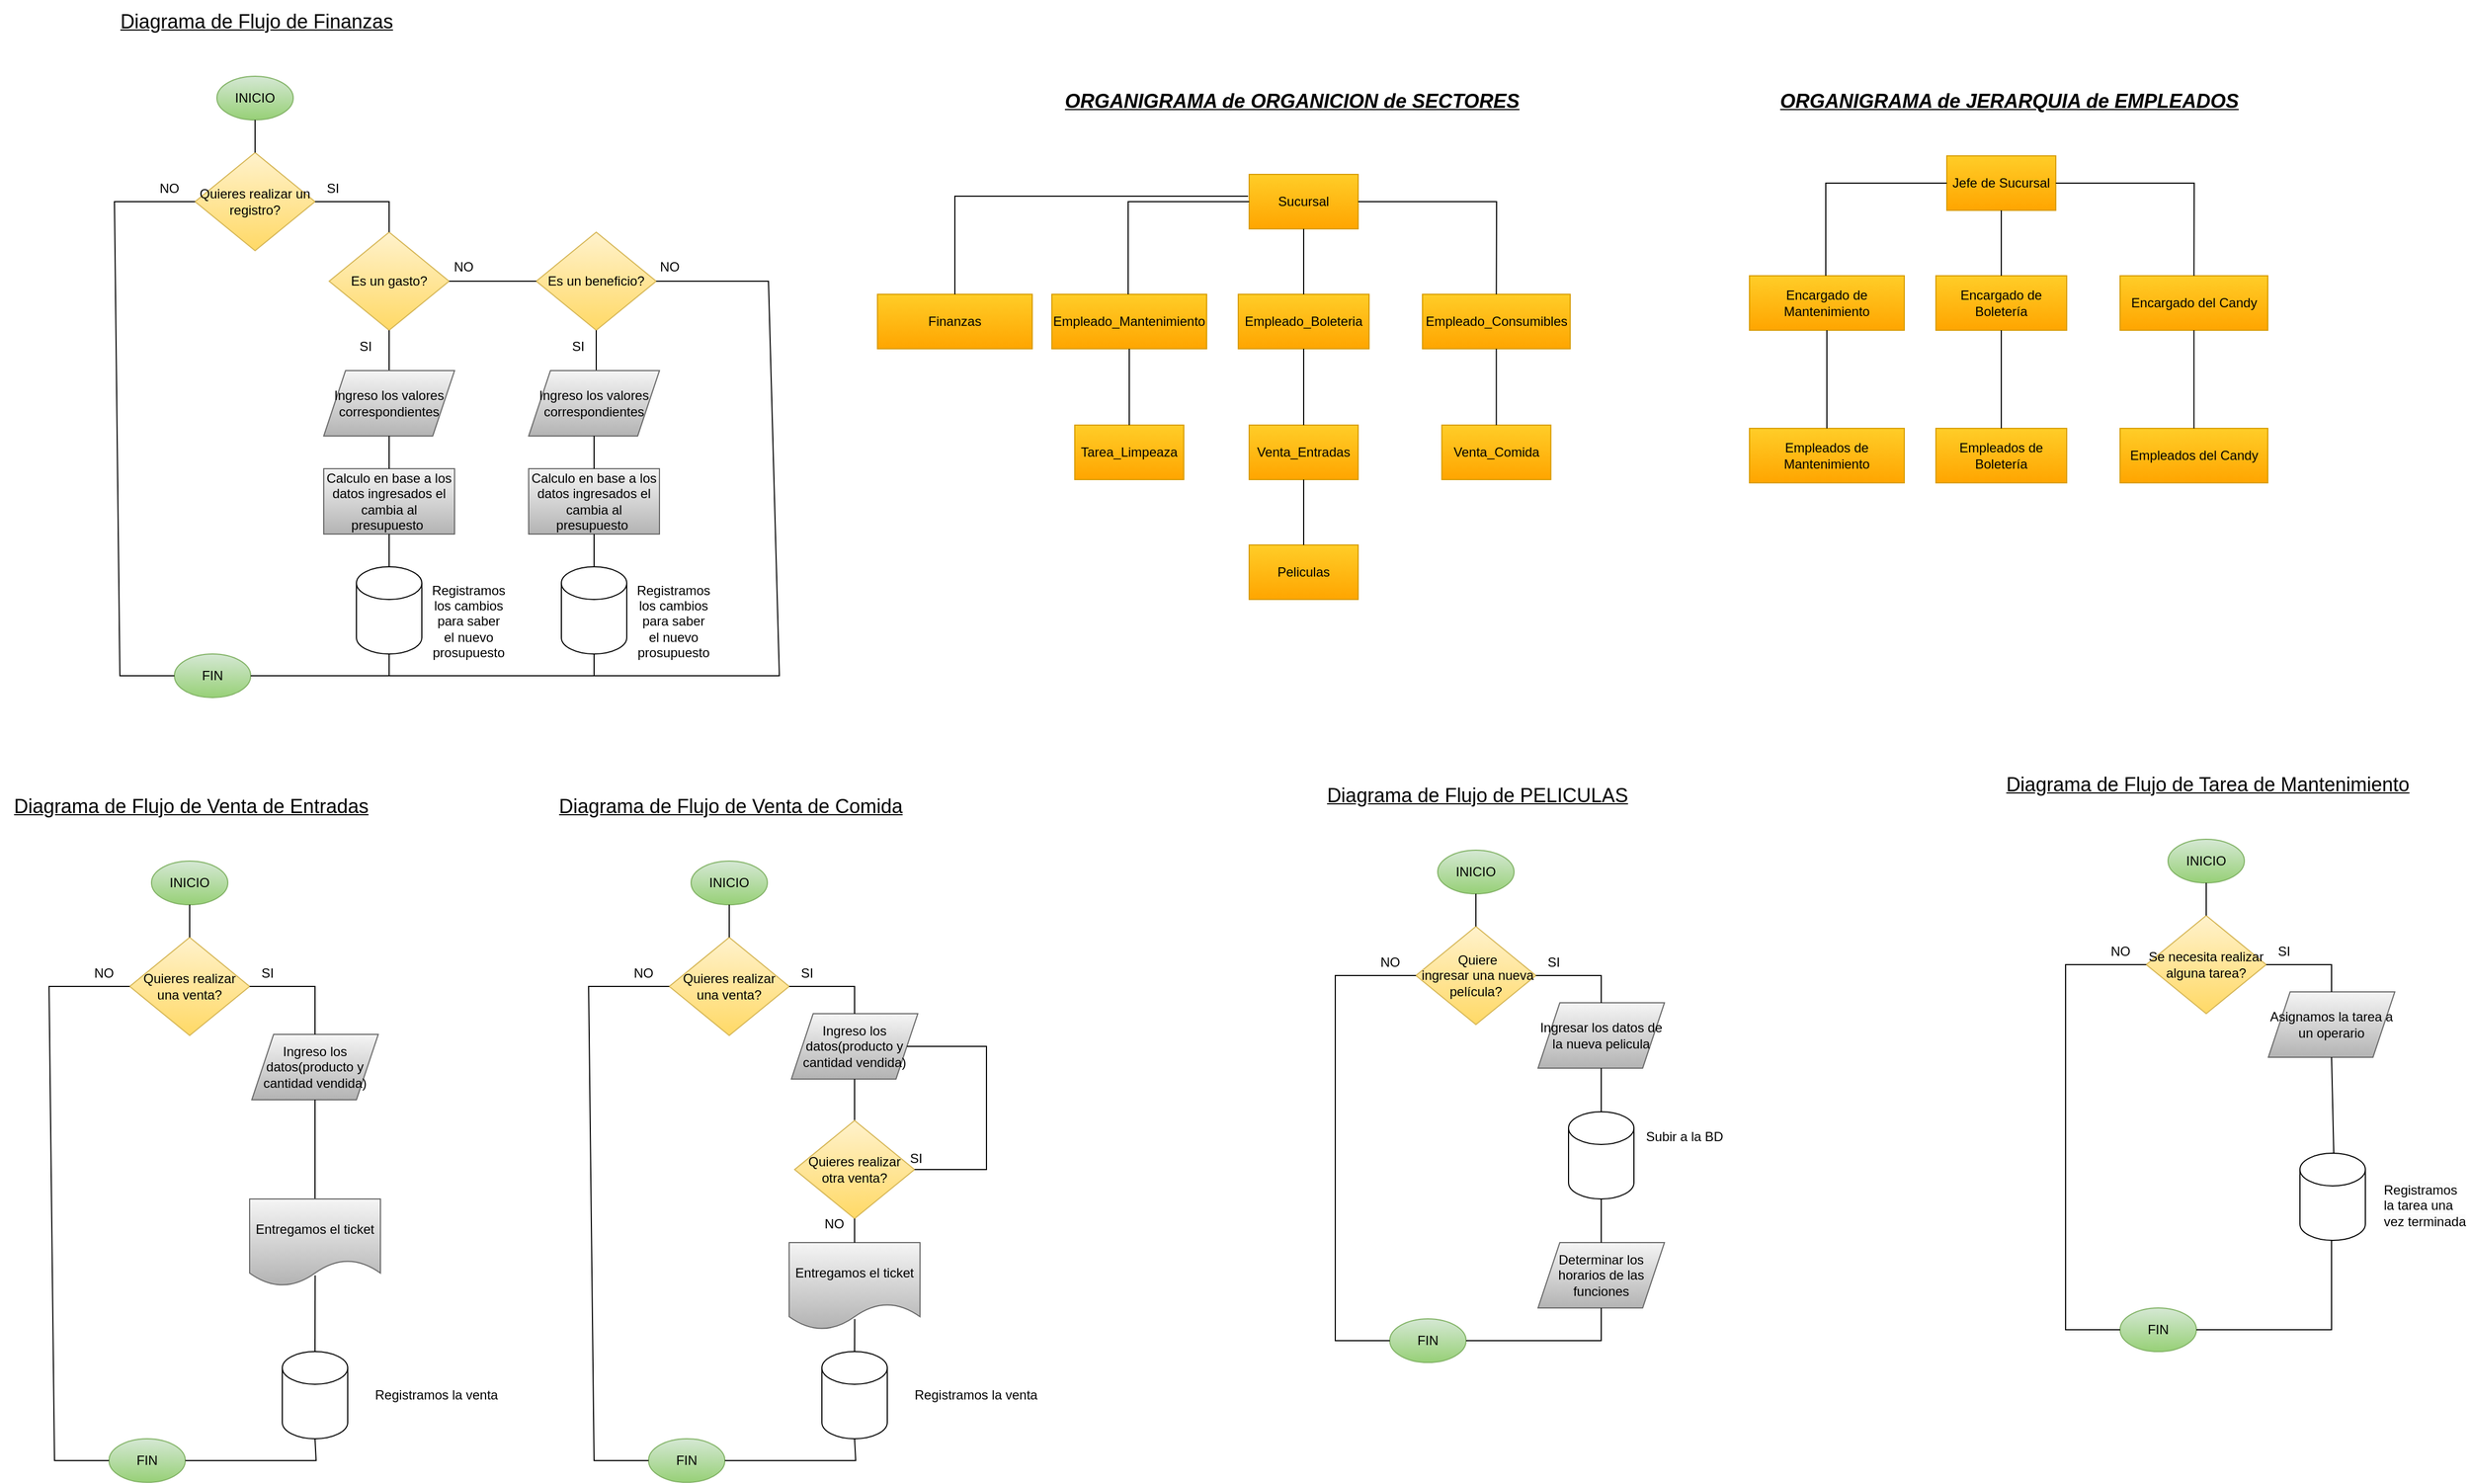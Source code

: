 <mxfile version="24.8.4">
  <diagram name="Página-1" id="1JRPIV7WGd91sIn-pRir">
    <mxGraphModel dx="2689" dy="551" grid="1" gridSize="10" guides="1" tooltips="1" connect="1" arrows="1" fold="1" page="1" pageScale="1" pageWidth="827" pageHeight="1169" math="0" shadow="0">
      <root>
        <mxCell id="0" />
        <mxCell id="1" parent="0" />
        <mxCell id="mKxBOqEnbxrsm3muFIDF-4" value="Empleado_Boleteria" style="rounded=0;whiteSpace=wrap;html=1;fillColor=#ffcd28;gradientColor=#ffa500;strokeColor=#d79b00;" parent="1" vertex="1">
          <mxGeometry x="231" y="430" width="120" height="50" as="geometry" />
        </mxCell>
        <mxCell id="mKxBOqEnbxrsm3muFIDF-5" value="Sucursal" style="rounded=0;whiteSpace=wrap;html=1;fillColor=#ffcd28;gradientColor=#ffa500;strokeColor=#d79b00;" parent="1" vertex="1">
          <mxGeometry x="241" y="320" width="100" height="50" as="geometry" />
        </mxCell>
        <mxCell id="mKxBOqEnbxrsm3muFIDF-6" value="Empleado_Consumibles" style="rounded=0;whiteSpace=wrap;html=1;fillColor=#ffcd28;gradientColor=#ffa500;strokeColor=#d79b00;" parent="1" vertex="1">
          <mxGeometry x="400" y="430" width="135.5" height="50" as="geometry" />
        </mxCell>
        <mxCell id="mKxBOqEnbxrsm3muFIDF-7" value="Empleado_Mantenimiento" style="rounded=0;whiteSpace=wrap;html=1;fillColor=#ffcd28;gradientColor=#ffa500;strokeColor=#d79b00;" parent="1" vertex="1">
          <mxGeometry x="60" y="430" width="142" height="50" as="geometry" />
        </mxCell>
        <mxCell id="mKxBOqEnbxrsm3muFIDF-9" value="Venta_Comida" style="rounded=0;whiteSpace=wrap;html=1;fillColor=#ffcd28;gradientColor=#ffa500;strokeColor=#d79b00;" parent="1" vertex="1">
          <mxGeometry x="417.75" y="550" width="100" height="50" as="geometry" />
        </mxCell>
        <mxCell id="mKxBOqEnbxrsm3muFIDF-10" value="Venta_Entradas" style="rounded=0;whiteSpace=wrap;html=1;fillColor=#ffcd28;gradientColor=#ffa500;strokeColor=#d79b00;" parent="1" vertex="1">
          <mxGeometry x="241" y="550" width="100" height="50" as="geometry" />
        </mxCell>
        <mxCell id="mKxBOqEnbxrsm3muFIDF-11" value="Tarea_Limpeaza" style="rounded=0;whiteSpace=wrap;html=1;fillColor=#ffcd28;gradientColor=#ffa500;strokeColor=#d79b00;" parent="1" vertex="1">
          <mxGeometry x="81" y="550" width="100" height="50" as="geometry" />
        </mxCell>
        <mxCell id="mKxBOqEnbxrsm3muFIDF-12" value="Peliculas" style="rounded=0;whiteSpace=wrap;html=1;fillColor=#ffcd28;gradientColor=#ffa500;strokeColor=#d79b00;" parent="1" vertex="1">
          <mxGeometry x="241" y="660" width="100" height="50" as="geometry" />
        </mxCell>
        <mxCell id="mKxBOqEnbxrsm3muFIDF-18" value="" style="endArrow=none;html=1;rounded=0;entryX=0;entryY=0.5;entryDx=0;entryDy=0;" parent="1" target="mKxBOqEnbxrsm3muFIDF-5" edge="1">
          <mxGeometry width="50" height="50" relative="1" as="geometry">
            <mxPoint x="130" y="430" as="sourcePoint" />
            <mxPoint x="170" y="320" as="targetPoint" />
            <Array as="points">
              <mxPoint x="130" y="345" />
            </Array>
          </mxGeometry>
        </mxCell>
        <mxCell id="mKxBOqEnbxrsm3muFIDF-19" value="" style="endArrow=none;html=1;rounded=0;entryX=1;entryY=0.5;entryDx=0;entryDy=0;exitX=0.5;exitY=0;exitDx=0;exitDy=0;" parent="1" source="mKxBOqEnbxrsm3muFIDF-6" target="mKxBOqEnbxrsm3muFIDF-5" edge="1">
          <mxGeometry width="50" height="50" relative="1" as="geometry">
            <mxPoint x="460" y="400" as="sourcePoint" />
            <mxPoint x="510" y="350" as="targetPoint" />
            <Array as="points">
              <mxPoint x="468" y="345" />
            </Array>
          </mxGeometry>
        </mxCell>
        <mxCell id="mKxBOqEnbxrsm3muFIDF-20" value="" style="endArrow=none;html=1;rounded=0;entryX=0.5;entryY=1;entryDx=0;entryDy=0;exitX=0.5;exitY=0;exitDx=0;exitDy=0;" parent="1" source="mKxBOqEnbxrsm3muFIDF-4" target="mKxBOqEnbxrsm3muFIDF-5" edge="1">
          <mxGeometry width="50" height="50" relative="1" as="geometry">
            <mxPoint x="180" y="580" as="sourcePoint" />
            <mxPoint x="230" y="530" as="targetPoint" />
          </mxGeometry>
        </mxCell>
        <mxCell id="mKxBOqEnbxrsm3muFIDF-21" value="" style="endArrow=none;html=1;rounded=0;entryX=0.5;entryY=1;entryDx=0;entryDy=0;exitX=0.5;exitY=0;exitDx=0;exitDy=0;" parent="1" source="mKxBOqEnbxrsm3muFIDF-11" target="mKxBOqEnbxrsm3muFIDF-7" edge="1">
          <mxGeometry width="50" height="50" relative="1" as="geometry">
            <mxPoint x="40" y="570" as="sourcePoint" />
            <mxPoint x="90" y="520" as="targetPoint" />
          </mxGeometry>
        </mxCell>
        <mxCell id="mKxBOqEnbxrsm3muFIDF-22" value="" style="endArrow=none;html=1;rounded=0;entryX=0.5;entryY=1;entryDx=0;entryDy=0;exitX=0.5;exitY=0;exitDx=0;exitDy=0;" parent="1" source="mKxBOqEnbxrsm3muFIDF-10" target="mKxBOqEnbxrsm3muFIDF-4" edge="1">
          <mxGeometry width="50" height="50" relative="1" as="geometry">
            <mxPoint x="160" y="700" as="sourcePoint" />
            <mxPoint x="210" y="650" as="targetPoint" />
          </mxGeometry>
        </mxCell>
        <mxCell id="mKxBOqEnbxrsm3muFIDF-23" value="" style="endArrow=none;html=1;rounded=0;entryX=0.5;entryY=1;entryDx=0;entryDy=0;exitX=0.5;exitY=0;exitDx=0;exitDy=0;" parent="1" source="mKxBOqEnbxrsm3muFIDF-9" target="mKxBOqEnbxrsm3muFIDF-6" edge="1">
          <mxGeometry width="50" height="50" relative="1" as="geometry">
            <mxPoint x="380" y="570" as="sourcePoint" />
            <mxPoint x="430" y="520" as="targetPoint" />
          </mxGeometry>
        </mxCell>
        <mxCell id="mKxBOqEnbxrsm3muFIDF-24" value="" style="endArrow=none;html=1;rounded=0;entryX=0.5;entryY=1;entryDx=0;entryDy=0;exitX=0.5;exitY=0;exitDx=0;exitDy=0;" parent="1" source="mKxBOqEnbxrsm3muFIDF-12" target="mKxBOqEnbxrsm3muFIDF-10" edge="1">
          <mxGeometry width="50" height="50" relative="1" as="geometry">
            <mxPoint x="90" y="710" as="sourcePoint" />
            <mxPoint x="140" y="660" as="targetPoint" />
          </mxGeometry>
        </mxCell>
        <mxCell id="mKxBOqEnbxrsm3muFIDF-25" value="Encargado de Boletería" style="rounded=0;whiteSpace=wrap;html=1;fillColor=#ffcd28;gradientColor=#ffa500;strokeColor=#d79b00;" parent="1" vertex="1">
          <mxGeometry x="871" y="413" width="120" height="50" as="geometry" />
        </mxCell>
        <mxCell id="mKxBOqEnbxrsm3muFIDF-26" value="Jefe de Sucursal" style="rounded=0;whiteSpace=wrap;html=1;fillColor=#ffcd28;gradientColor=#ffa500;strokeColor=#d79b00;" parent="1" vertex="1">
          <mxGeometry x="881" y="303" width="100" height="50" as="geometry" />
        </mxCell>
        <mxCell id="mKxBOqEnbxrsm3muFIDF-27" value="Encargado del Candy" style="rounded=0;whiteSpace=wrap;html=1;fillColor=#ffcd28;gradientColor=#ffa500;strokeColor=#d79b00;" parent="1" vertex="1">
          <mxGeometry x="1040" y="413" width="135.5" height="50" as="geometry" />
        </mxCell>
        <mxCell id="mKxBOqEnbxrsm3muFIDF-28" value="Encargado de Mantenimiento" style="rounded=0;whiteSpace=wrap;html=1;fillColor=#ffcd28;gradientColor=#ffa500;strokeColor=#d79b00;" parent="1" vertex="1">
          <mxGeometry x="700" y="413" width="142" height="50" as="geometry" />
        </mxCell>
        <mxCell id="mKxBOqEnbxrsm3muFIDF-29" value="" style="endArrow=none;html=1;rounded=0;entryX=0;entryY=0.5;entryDx=0;entryDy=0;" parent="1" target="mKxBOqEnbxrsm3muFIDF-26" edge="1">
          <mxGeometry width="50" height="50" relative="1" as="geometry">
            <mxPoint x="770" y="413" as="sourcePoint" />
            <mxPoint x="810" y="303" as="targetPoint" />
            <Array as="points">
              <mxPoint x="770" y="328" />
            </Array>
          </mxGeometry>
        </mxCell>
        <mxCell id="mKxBOqEnbxrsm3muFIDF-30" value="" style="endArrow=none;html=1;rounded=0;entryX=1;entryY=0.5;entryDx=0;entryDy=0;exitX=0.5;exitY=0;exitDx=0;exitDy=0;" parent="1" source="mKxBOqEnbxrsm3muFIDF-27" target="mKxBOqEnbxrsm3muFIDF-26" edge="1">
          <mxGeometry width="50" height="50" relative="1" as="geometry">
            <mxPoint x="1100" y="383" as="sourcePoint" />
            <mxPoint x="1150" y="333" as="targetPoint" />
            <Array as="points">
              <mxPoint x="1108" y="328" />
            </Array>
          </mxGeometry>
        </mxCell>
        <mxCell id="mKxBOqEnbxrsm3muFIDF-31" value="" style="endArrow=none;html=1;rounded=0;entryX=0.5;entryY=1;entryDx=0;entryDy=0;exitX=0.5;exitY=0;exitDx=0;exitDy=0;" parent="1" source="mKxBOqEnbxrsm3muFIDF-25" target="mKxBOqEnbxrsm3muFIDF-26" edge="1">
          <mxGeometry width="50" height="50" relative="1" as="geometry">
            <mxPoint x="820" y="563" as="sourcePoint" />
            <mxPoint x="870" y="513" as="targetPoint" />
          </mxGeometry>
        </mxCell>
        <mxCell id="mKxBOqEnbxrsm3muFIDF-32" value="&lt;font style=&quot;font-size: 18px;&quot;&gt;&lt;b&gt;&lt;i&gt;&lt;u&gt;ORGANIGRAMA de ORGANICION de SECTORES&lt;/u&gt;&lt;/i&gt;&lt;/b&gt;&lt;/font&gt;" style="text;html=1;align=center;verticalAlign=middle;resizable=0;points=[];autosize=1;strokeColor=none;fillColor=none;" parent="1" vertex="1">
          <mxGeometry x="60" y="233" width="440" height="40" as="geometry" />
        </mxCell>
        <mxCell id="mKxBOqEnbxrsm3muFIDF-33" value="&lt;font style=&quot;font-size: 18px;&quot;&gt;&lt;b&gt;&lt;i&gt;&lt;u&gt;ORGANIGRAMA de JERARQUIA de EMPLEADOS&lt;/u&gt;&lt;/i&gt;&lt;/b&gt;&lt;/font&gt;" style="text;html=1;align=center;verticalAlign=middle;resizable=0;points=[];autosize=1;strokeColor=none;fillColor=none;" parent="1" vertex="1">
          <mxGeometry x="717.75" y="233" width="440" height="40" as="geometry" />
        </mxCell>
        <mxCell id="mKxBOqEnbxrsm3muFIDF-34" value="Empleados de Boletería" style="rounded=0;whiteSpace=wrap;html=1;fillColor=#ffcd28;gradientColor=#ffa500;strokeColor=#d79b00;" parent="1" vertex="1">
          <mxGeometry x="871" y="553" width="120" height="50" as="geometry" />
        </mxCell>
        <mxCell id="mKxBOqEnbxrsm3muFIDF-35" value="Empleados del Candy" style="rounded=0;whiteSpace=wrap;html=1;fillColor=#ffcd28;gradientColor=#ffa500;strokeColor=#d79b00;" parent="1" vertex="1">
          <mxGeometry x="1040" y="553" width="135.5" height="50" as="geometry" />
        </mxCell>
        <mxCell id="mKxBOqEnbxrsm3muFIDF-36" value="Empleados de Mantenimiento" style="rounded=0;whiteSpace=wrap;html=1;fillColor=#ffcd28;gradientColor=#ffa500;strokeColor=#d79b00;" parent="1" vertex="1">
          <mxGeometry x="700" y="553" width="142" height="50" as="geometry" />
        </mxCell>
        <mxCell id="mKxBOqEnbxrsm3muFIDF-37" value="" style="endArrow=none;html=1;rounded=0;entryX=0.5;entryY=1;entryDx=0;entryDy=0;exitX=0.5;exitY=0;exitDx=0;exitDy=0;" parent="1" source="mKxBOqEnbxrsm3muFIDF-36" target="mKxBOqEnbxrsm3muFIDF-28" edge="1">
          <mxGeometry width="50" height="50" relative="1" as="geometry">
            <mxPoint x="760" y="713" as="sourcePoint" />
            <mxPoint x="810" y="663" as="targetPoint" />
          </mxGeometry>
        </mxCell>
        <mxCell id="mKxBOqEnbxrsm3muFIDF-38" value="" style="endArrow=none;html=1;rounded=0;entryX=0.5;entryY=1;entryDx=0;entryDy=0;exitX=0.5;exitY=0;exitDx=0;exitDy=0;" parent="1" source="mKxBOqEnbxrsm3muFIDF-34" target="mKxBOqEnbxrsm3muFIDF-25" edge="1">
          <mxGeometry width="50" height="50" relative="1" as="geometry">
            <mxPoint x="850" y="703" as="sourcePoint" />
            <mxPoint x="900" y="653" as="targetPoint" />
          </mxGeometry>
        </mxCell>
        <mxCell id="mKxBOqEnbxrsm3muFIDF-39" value="" style="endArrow=none;html=1;rounded=0;entryX=0.5;entryY=1;entryDx=0;entryDy=0;exitX=0.5;exitY=0;exitDx=0;exitDy=0;" parent="1" source="mKxBOqEnbxrsm3muFIDF-35" target="mKxBOqEnbxrsm3muFIDF-27" edge="1">
          <mxGeometry width="50" height="50" relative="1" as="geometry">
            <mxPoint x="890" y="683" as="sourcePoint" />
            <mxPoint x="940" y="633" as="targetPoint" />
          </mxGeometry>
        </mxCell>
        <mxCell id="mKxBOqEnbxrsm3muFIDF-44" value="&lt;font style=&quot;font-size: 18px;&quot;&gt;&lt;u&gt;Diagrama de Flujo de PELICULAS&lt;/u&gt;&lt;/font&gt;" style="text;html=1;align=center;verticalAlign=middle;resizable=0;points=[];autosize=1;strokeColor=none;fillColor=none;" parent="1" vertex="1">
          <mxGeometry x="300" y="870" width="300" height="40" as="geometry" />
        </mxCell>
        <mxCell id="mKxBOqEnbxrsm3muFIDF-46" value="INICIO" style="ellipse;whiteSpace=wrap;html=1;fillColor=#d5e8d4;gradientColor=#97d077;strokeColor=#82b366;" parent="1" vertex="1">
          <mxGeometry x="414" y="940" width="70" height="40" as="geometry" />
        </mxCell>
        <mxCell id="mKxBOqEnbxrsm3muFIDF-48" value="&amp;nbsp;Quiere&lt;div&gt;&amp;nbsp;ingresar una nueva película?&lt;/div&gt;" style="rhombus;whiteSpace=wrap;html=1;fillColor=#fff2cc;gradientColor=#ffd966;strokeColor=#d6b656;" parent="1" vertex="1">
          <mxGeometry x="394" y="1010" width="110" height="90" as="geometry" />
        </mxCell>
        <mxCell id="mKxBOqEnbxrsm3muFIDF-49" value="" style="endArrow=none;html=1;rounded=0;entryX=0.5;entryY=1;entryDx=0;entryDy=0;exitX=0.5;exitY=0;exitDx=0;exitDy=0;" parent="1" source="mKxBOqEnbxrsm3muFIDF-48" target="mKxBOqEnbxrsm3muFIDF-46" edge="1">
          <mxGeometry width="50" height="50" relative="1" as="geometry">
            <mxPoint x="300" y="1050" as="sourcePoint" />
            <mxPoint x="350" y="1000" as="targetPoint" />
          </mxGeometry>
        </mxCell>
        <mxCell id="mKxBOqEnbxrsm3muFIDF-50" value="FIN" style="ellipse;whiteSpace=wrap;html=1;fillColor=#d5e8d4;gradientColor=#97d077;strokeColor=#82b366;" parent="1" vertex="1">
          <mxGeometry x="370" y="1370" width="70" height="40" as="geometry" />
        </mxCell>
        <mxCell id="mKxBOqEnbxrsm3muFIDF-51" value="" style="endArrow=none;html=1;rounded=0;entryX=0;entryY=0.5;entryDx=0;entryDy=0;exitX=0;exitY=0.5;exitDx=0;exitDy=0;" parent="1" source="mKxBOqEnbxrsm3muFIDF-50" target="mKxBOqEnbxrsm3muFIDF-48" edge="1">
          <mxGeometry width="50" height="50" relative="1" as="geometry">
            <mxPoint x="280" y="1160" as="sourcePoint" />
            <mxPoint x="330" y="1110" as="targetPoint" />
            <Array as="points">
              <mxPoint x="320" y="1390" />
              <mxPoint x="320" y="1055" />
            </Array>
          </mxGeometry>
        </mxCell>
        <mxCell id="mKxBOqEnbxrsm3muFIDF-52" value="NO" style="text;html=1;align=center;verticalAlign=middle;resizable=0;points=[];autosize=1;strokeColor=none;fillColor=none;" parent="1" vertex="1">
          <mxGeometry x="350" y="1028" width="40" height="30" as="geometry" />
        </mxCell>
        <mxCell id="mKxBOqEnbxrsm3muFIDF-53" value="SI" style="text;html=1;align=center;verticalAlign=middle;resizable=0;points=[];autosize=1;strokeColor=none;fillColor=none;" parent="1" vertex="1">
          <mxGeometry x="505" y="1028" width="30" height="30" as="geometry" />
        </mxCell>
        <mxCell id="mKxBOqEnbxrsm3muFIDF-54" value="Ingresar los datos de la nueva pelicula" style="shape=parallelogram;perimeter=parallelogramPerimeter;whiteSpace=wrap;html=1;fixedSize=1;fillColor=#f5f5f5;gradientColor=#b3b3b3;strokeColor=#666666;" parent="1" vertex="1">
          <mxGeometry x="506" y="1080" width="116" height="60" as="geometry" />
        </mxCell>
        <mxCell id="mKxBOqEnbxrsm3muFIDF-55" value="" style="endArrow=none;html=1;rounded=0;entryX=1;entryY=0.5;entryDx=0;entryDy=0;exitX=0.5;exitY=0;exitDx=0;exitDy=0;" parent="1" source="mKxBOqEnbxrsm3muFIDF-54" target="mKxBOqEnbxrsm3muFIDF-48" edge="1">
          <mxGeometry width="50" height="50" relative="1" as="geometry">
            <mxPoint x="430" y="1200" as="sourcePoint" />
            <mxPoint x="480" y="1150" as="targetPoint" />
            <Array as="points">
              <mxPoint x="564" y="1055" />
            </Array>
          </mxGeometry>
        </mxCell>
        <mxCell id="mKxBOqEnbxrsm3muFIDF-56" value="" style="shape=cylinder3;whiteSpace=wrap;html=1;boundedLbl=1;backgroundOutline=1;size=15;" parent="1" vertex="1">
          <mxGeometry x="534" y="1180" width="60" height="80" as="geometry" />
        </mxCell>
        <mxCell id="mKxBOqEnbxrsm3muFIDF-57" value="" style="endArrow=none;html=1;rounded=0;entryX=0.5;entryY=1;entryDx=0;entryDy=0;exitX=0.5;exitY=0;exitDx=0;exitDy=0;exitPerimeter=0;" parent="1" source="mKxBOqEnbxrsm3muFIDF-56" target="mKxBOqEnbxrsm3muFIDF-54" edge="1">
          <mxGeometry width="50" height="50" relative="1" as="geometry">
            <mxPoint x="380" y="1220" as="sourcePoint" />
            <mxPoint x="430" y="1170" as="targetPoint" />
          </mxGeometry>
        </mxCell>
        <mxCell id="mKxBOqEnbxrsm3muFIDF-58" value="Subir a la BD" style="text;html=1;align=center;verticalAlign=middle;resizable=0;points=[];autosize=1;strokeColor=none;fillColor=none;" parent="1" vertex="1">
          <mxGeometry x="595" y="1188" width="90" height="30" as="geometry" />
        </mxCell>
        <mxCell id="sJNiZ4G0sUL0nCUFBQ3V-1" value="Determinar los horarios de las funciones" style="shape=parallelogram;perimeter=parallelogramPerimeter;whiteSpace=wrap;html=1;fixedSize=1;fillColor=#f5f5f5;gradientColor=#b3b3b3;strokeColor=#666666;" parent="1" vertex="1">
          <mxGeometry x="506" y="1300" width="116" height="60" as="geometry" />
        </mxCell>
        <mxCell id="sJNiZ4G0sUL0nCUFBQ3V-2" value="" style="endArrow=none;html=1;rounded=0;entryX=0.5;entryY=1;entryDx=0;entryDy=0;entryPerimeter=0;exitX=0.5;exitY=0;exitDx=0;exitDy=0;" parent="1" source="sJNiZ4G0sUL0nCUFBQ3V-1" target="mKxBOqEnbxrsm3muFIDF-56" edge="1">
          <mxGeometry width="50" height="50" relative="1" as="geometry">
            <mxPoint x="410" y="1320" as="sourcePoint" />
            <mxPoint x="460" y="1270" as="targetPoint" />
          </mxGeometry>
        </mxCell>
        <mxCell id="sJNiZ4G0sUL0nCUFBQ3V-3" value="" style="endArrow=none;html=1;rounded=0;entryX=0.5;entryY=1;entryDx=0;entryDy=0;exitX=1;exitY=0.5;exitDx=0;exitDy=0;" parent="1" source="mKxBOqEnbxrsm3muFIDF-50" target="sJNiZ4G0sUL0nCUFBQ3V-1" edge="1">
          <mxGeometry width="50" height="50" relative="1" as="geometry">
            <mxPoint x="490" y="1490" as="sourcePoint" />
            <mxPoint x="540" y="1440" as="targetPoint" />
            <Array as="points">
              <mxPoint x="564" y="1390" />
            </Array>
          </mxGeometry>
        </mxCell>
        <mxCell id="5BYPhWz-IlU3PaMKEk_R-2" value="&lt;font style=&quot;font-size: 18px;&quot;&gt;&lt;u&gt;Diagrama de Flujo de Tarea de Mantenimiento&lt;/u&gt;&lt;/font&gt;" style="text;html=1;align=center;verticalAlign=middle;resizable=0;points=[];autosize=1;strokeColor=none;fillColor=none;" vertex="1" parent="1">
          <mxGeometry x="925" y="860" width="390" height="40" as="geometry" />
        </mxCell>
        <mxCell id="5BYPhWz-IlU3PaMKEk_R-3" value="INICIO" style="ellipse;whiteSpace=wrap;html=1;fillColor=#d5e8d4;gradientColor=#97d077;strokeColor=#82b366;" vertex="1" parent="1">
          <mxGeometry x="1084" y="930" width="70" height="40" as="geometry" />
        </mxCell>
        <mxCell id="5BYPhWz-IlU3PaMKEk_R-4" value="Se necesita realizar alguna tarea?" style="rhombus;whiteSpace=wrap;html=1;fillColor=#fff2cc;gradientColor=#ffd966;strokeColor=#d6b656;" vertex="1" parent="1">
          <mxGeometry x="1064" y="1000" width="110" height="90" as="geometry" />
        </mxCell>
        <mxCell id="5BYPhWz-IlU3PaMKEk_R-5" value="" style="endArrow=none;html=1;rounded=0;entryX=0.5;entryY=1;entryDx=0;entryDy=0;exitX=0.5;exitY=0;exitDx=0;exitDy=0;" edge="1" parent="1" source="5BYPhWz-IlU3PaMKEk_R-4" target="5BYPhWz-IlU3PaMKEk_R-3">
          <mxGeometry width="50" height="50" relative="1" as="geometry">
            <mxPoint x="970" y="1040" as="sourcePoint" />
            <mxPoint x="1020" y="990" as="targetPoint" />
          </mxGeometry>
        </mxCell>
        <mxCell id="5BYPhWz-IlU3PaMKEk_R-6" value="FIN" style="ellipse;whiteSpace=wrap;html=1;fillColor=#d5e8d4;gradientColor=#97d077;strokeColor=#82b366;" vertex="1" parent="1">
          <mxGeometry x="1040" y="1360" width="70" height="40" as="geometry" />
        </mxCell>
        <mxCell id="5BYPhWz-IlU3PaMKEk_R-7" value="" style="endArrow=none;html=1;rounded=0;entryX=0;entryY=0.5;entryDx=0;entryDy=0;exitX=0;exitY=0.5;exitDx=0;exitDy=0;" edge="1" parent="1" source="5BYPhWz-IlU3PaMKEk_R-6" target="5BYPhWz-IlU3PaMKEk_R-4">
          <mxGeometry width="50" height="50" relative="1" as="geometry">
            <mxPoint x="950" y="1150" as="sourcePoint" />
            <mxPoint x="1000" y="1100" as="targetPoint" />
            <Array as="points">
              <mxPoint x="990" y="1380" />
              <mxPoint x="990" y="1045" />
            </Array>
          </mxGeometry>
        </mxCell>
        <mxCell id="5BYPhWz-IlU3PaMKEk_R-8" value="NO" style="text;html=1;align=center;verticalAlign=middle;resizable=0;points=[];autosize=1;strokeColor=none;fillColor=none;" vertex="1" parent="1">
          <mxGeometry x="1020" y="1018" width="40" height="30" as="geometry" />
        </mxCell>
        <mxCell id="5BYPhWz-IlU3PaMKEk_R-9" value="SI" style="text;html=1;align=center;verticalAlign=middle;resizable=0;points=[];autosize=1;strokeColor=none;fillColor=none;" vertex="1" parent="1">
          <mxGeometry x="1175" y="1018" width="30" height="30" as="geometry" />
        </mxCell>
        <mxCell id="5BYPhWz-IlU3PaMKEk_R-10" value="&lt;div style=&quot;&quot;&gt;&lt;span style=&quot;background-color: initial;&quot;&gt;Asignamos la tarea a un operario&lt;/span&gt;&lt;/div&gt;" style="shape=parallelogram;perimeter=parallelogramPerimeter;whiteSpace=wrap;html=1;fixedSize=1;fillColor=#f5f5f5;gradientColor=#b3b3b3;strokeColor=#666666;align=center;" vertex="1" parent="1">
          <mxGeometry x="1176" y="1070" width="116" height="60" as="geometry" />
        </mxCell>
        <mxCell id="5BYPhWz-IlU3PaMKEk_R-11" value="" style="endArrow=none;html=1;rounded=0;entryX=1;entryY=0.5;entryDx=0;entryDy=0;exitX=0.5;exitY=0;exitDx=0;exitDy=0;" edge="1" parent="1" source="5BYPhWz-IlU3PaMKEk_R-10" target="5BYPhWz-IlU3PaMKEk_R-4">
          <mxGeometry width="50" height="50" relative="1" as="geometry">
            <mxPoint x="1100" y="1190" as="sourcePoint" />
            <mxPoint x="1150" y="1140" as="targetPoint" />
            <Array as="points">
              <mxPoint x="1234" y="1045" />
            </Array>
          </mxGeometry>
        </mxCell>
        <mxCell id="5BYPhWz-IlU3PaMKEk_R-13" value="" style="endArrow=none;html=1;rounded=0;entryX=0.5;entryY=1;entryDx=0;entryDy=0;exitX=0.5;exitY=0;exitDx=0;exitDy=0;" edge="1" parent="1" target="5BYPhWz-IlU3PaMKEk_R-10">
          <mxGeometry width="50" height="50" relative="1" as="geometry">
            <mxPoint x="1236.0" y="1218.0" as="sourcePoint" />
            <mxPoint x="1100" y="1160" as="targetPoint" />
          </mxGeometry>
        </mxCell>
        <mxCell id="5BYPhWz-IlU3PaMKEk_R-17" value="" style="endArrow=none;html=1;rounded=0;entryX=0.483;entryY=0.775;entryDx=0;entryDy=0;exitX=1;exitY=0.5;exitDx=0;exitDy=0;entryPerimeter=0;" edge="1" parent="1" source="5BYPhWz-IlU3PaMKEk_R-6">
          <mxGeometry width="50" height="50" relative="1" as="geometry">
            <mxPoint x="1160" y="1480" as="sourcePoint" />
            <mxPoint x="1233.96" y="1280" as="targetPoint" />
            <Array as="points">
              <mxPoint x="1234" y="1380" />
            </Array>
          </mxGeometry>
        </mxCell>
        <mxCell id="5BYPhWz-IlU3PaMKEk_R-20" value="" style="shape=cylinder3;whiteSpace=wrap;html=1;boundedLbl=1;backgroundOutline=1;size=15;" vertex="1" parent="1">
          <mxGeometry x="1205" y="1218" width="60" height="80" as="geometry" />
        </mxCell>
        <mxCell id="5BYPhWz-IlU3PaMKEk_R-21" value="&lt;span style=&quot;color: rgb(0, 0, 0); font-family: Helvetica; font-size: 12px; font-style: normal; font-variant-ligatures: normal; font-variant-caps: normal; font-weight: 400; letter-spacing: normal; orphans: 2; text-align: center; text-indent: 0px; text-transform: none; widows: 2; word-spacing: 0px; -webkit-text-stroke-width: 0px; white-space: normal; background-color: rgb(251, 251, 251); text-decoration-thickness: initial; text-decoration-style: initial; text-decoration-color: initial; display: inline !important; float: none;&quot;&gt;Registramos la tarea una vez terminada&lt;/span&gt;" style="text;whiteSpace=wrap;html=1;" vertex="1" parent="1">
          <mxGeometry x="1280" y="1238" width="80" height="40" as="geometry" />
        </mxCell>
        <mxCell id="5BYPhWz-IlU3PaMKEk_R-22" value="&lt;font style=&quot;font-size: 18px;&quot;&gt;&lt;u&gt;Diagrama de Flujo de Venta de Comida&lt;/u&gt;&lt;/font&gt;" style="text;html=1;align=center;verticalAlign=middle;resizable=0;points=[];autosize=1;strokeColor=none;fillColor=none;" vertex="1" parent="1">
          <mxGeometry x="-405" y="880" width="340" height="40" as="geometry" />
        </mxCell>
        <mxCell id="5BYPhWz-IlU3PaMKEk_R-23" value="INICIO" style="ellipse;whiteSpace=wrap;html=1;fillColor=#d5e8d4;gradientColor=#97d077;strokeColor=#82b366;" vertex="1" parent="1">
          <mxGeometry x="-271" y="950" width="70" height="40" as="geometry" />
        </mxCell>
        <mxCell id="5BYPhWz-IlU3PaMKEk_R-24" value="Quieres realizar una venta?" style="rhombus;whiteSpace=wrap;html=1;fillColor=#fff2cc;gradientColor=#ffd966;strokeColor=#d6b656;" vertex="1" parent="1">
          <mxGeometry x="-291" y="1020" width="110" height="90" as="geometry" />
        </mxCell>
        <mxCell id="5BYPhWz-IlU3PaMKEk_R-25" value="" style="endArrow=none;html=1;rounded=0;entryX=0.5;entryY=1;entryDx=0;entryDy=0;exitX=0.5;exitY=0;exitDx=0;exitDy=0;" edge="1" parent="1" source="5BYPhWz-IlU3PaMKEk_R-24" target="5BYPhWz-IlU3PaMKEk_R-23">
          <mxGeometry width="50" height="50" relative="1" as="geometry">
            <mxPoint x="-385" y="1060" as="sourcePoint" />
            <mxPoint x="-335" y="1010" as="targetPoint" />
          </mxGeometry>
        </mxCell>
        <mxCell id="5BYPhWz-IlU3PaMKEk_R-26" value="FIN" style="ellipse;whiteSpace=wrap;html=1;fillColor=#d5e8d4;gradientColor=#97d077;strokeColor=#82b366;" vertex="1" parent="1">
          <mxGeometry x="-310" y="1480" width="70" height="40" as="geometry" />
        </mxCell>
        <mxCell id="5BYPhWz-IlU3PaMKEk_R-27" value="" style="endArrow=none;html=1;rounded=0;entryX=0;entryY=0.5;entryDx=0;entryDy=0;exitX=0;exitY=0.5;exitDx=0;exitDy=0;" edge="1" parent="1" source="5BYPhWz-IlU3PaMKEk_R-26" target="5BYPhWz-IlU3PaMKEk_R-24">
          <mxGeometry width="50" height="50" relative="1" as="geometry">
            <mxPoint x="-405" y="1170" as="sourcePoint" />
            <mxPoint x="-355" y="1120" as="targetPoint" />
            <Array as="points">
              <mxPoint x="-360" y="1500" />
              <mxPoint x="-365" y="1065" />
            </Array>
          </mxGeometry>
        </mxCell>
        <mxCell id="5BYPhWz-IlU3PaMKEk_R-28" value="NO" style="text;html=1;align=center;verticalAlign=middle;resizable=0;points=[];autosize=1;strokeColor=none;fillColor=none;" vertex="1" parent="1">
          <mxGeometry x="-335" y="1038" width="40" height="30" as="geometry" />
        </mxCell>
        <mxCell id="5BYPhWz-IlU3PaMKEk_R-29" value="SI" style="text;html=1;align=center;verticalAlign=middle;resizable=0;points=[];autosize=1;strokeColor=none;fillColor=none;" vertex="1" parent="1">
          <mxGeometry x="-180" y="1038" width="30" height="30" as="geometry" />
        </mxCell>
        <mxCell id="5BYPhWz-IlU3PaMKEk_R-30" value="Ingreso los datos(producto y cantidad vendida)" style="shape=parallelogram;perimeter=parallelogramPerimeter;whiteSpace=wrap;html=1;fixedSize=1;fillColor=#f5f5f5;gradientColor=#b3b3b3;strokeColor=#666666;" vertex="1" parent="1">
          <mxGeometry x="-179" y="1090" width="116" height="60" as="geometry" />
        </mxCell>
        <mxCell id="5BYPhWz-IlU3PaMKEk_R-31" value="" style="endArrow=none;html=1;rounded=0;entryX=1;entryY=0.5;entryDx=0;entryDy=0;exitX=0.5;exitY=0;exitDx=0;exitDy=0;" edge="1" parent="1" source="5BYPhWz-IlU3PaMKEk_R-30" target="5BYPhWz-IlU3PaMKEk_R-24">
          <mxGeometry width="50" height="50" relative="1" as="geometry">
            <mxPoint x="-255" y="1210" as="sourcePoint" />
            <mxPoint x="-205" y="1160" as="targetPoint" />
            <Array as="points">
              <mxPoint x="-121" y="1065" />
            </Array>
          </mxGeometry>
        </mxCell>
        <mxCell id="5BYPhWz-IlU3PaMKEk_R-33" value="" style="endArrow=none;html=1;rounded=0;entryX=0.5;entryY=1;entryDx=0;entryDy=0;exitX=0.5;exitY=0;exitDx=0;exitDy=0;exitPerimeter=0;" edge="1" parent="1" target="5BYPhWz-IlU3PaMKEk_R-30">
          <mxGeometry width="50" height="50" relative="1" as="geometry">
            <mxPoint x="-121" y="1190" as="sourcePoint" />
            <mxPoint x="-255" y="1180" as="targetPoint" />
          </mxGeometry>
        </mxCell>
        <mxCell id="5BYPhWz-IlU3PaMKEk_R-39" value="Quieres realizar otra &lt;span style=&quot;background-color: initial;&quot;&gt;venta?&lt;/span&gt;" style="rhombus;whiteSpace=wrap;html=1;fillColor=#fff2cc;gradientColor=#ffd966;strokeColor=#d6b656;" vertex="1" parent="1">
          <mxGeometry x="-176" y="1188" width="110" height="90" as="geometry" />
        </mxCell>
        <mxCell id="5BYPhWz-IlU3PaMKEk_R-40" value="NO" style="text;html=1;align=center;verticalAlign=middle;resizable=0;points=[];autosize=1;strokeColor=none;fillColor=none;" vertex="1" parent="1">
          <mxGeometry x="-160" y="1268" width="40" height="30" as="geometry" />
        </mxCell>
        <mxCell id="5BYPhWz-IlU3PaMKEk_R-41" value="SI" style="text;html=1;align=center;verticalAlign=middle;resizable=0;points=[];autosize=1;strokeColor=none;fillColor=none;" vertex="1" parent="1">
          <mxGeometry x="-80" y="1208" width="30" height="30" as="geometry" />
        </mxCell>
        <mxCell id="5BYPhWz-IlU3PaMKEk_R-42" value="" style="endArrow=none;html=1;rounded=0;exitX=1;exitY=0.5;exitDx=0;exitDy=0;entryX=1;entryY=0.5;entryDx=0;entryDy=0;" edge="1" parent="1" source="5BYPhWz-IlU3PaMKEk_R-39" target="5BYPhWz-IlU3PaMKEk_R-30">
          <mxGeometry width="50" height="50" relative="1" as="geometry">
            <mxPoint x="-50" y="1290" as="sourcePoint" />
            <mxPoint y="1220" as="targetPoint" />
            <Array as="points">
              <mxPoint y="1233" />
              <mxPoint y="1120" />
            </Array>
          </mxGeometry>
        </mxCell>
        <mxCell id="5BYPhWz-IlU3PaMKEk_R-43" value="Entregamos el ticket" style="shape=document;whiteSpace=wrap;html=1;boundedLbl=1;fillColor=#f5f5f5;gradientColor=#b3b3b3;strokeColor=#666666;" vertex="1" parent="1">
          <mxGeometry x="-181" y="1300" width="120" height="80" as="geometry" />
        </mxCell>
        <mxCell id="5BYPhWz-IlU3PaMKEk_R-44" value="" style="shape=cylinder3;whiteSpace=wrap;html=1;boundedLbl=1;backgroundOutline=1;size=15;" vertex="1" parent="1">
          <mxGeometry x="-151" y="1400" width="60" height="80" as="geometry" />
        </mxCell>
        <mxCell id="5BYPhWz-IlU3PaMKEk_R-46" value="Registramos la venta" style="text;html=1;align=center;verticalAlign=middle;resizable=0;points=[];autosize=1;strokeColor=none;fillColor=none;" vertex="1" parent="1">
          <mxGeometry x="-80" y="1425" width="140" height="30" as="geometry" />
        </mxCell>
        <mxCell id="5BYPhWz-IlU3PaMKEk_R-47" value="" style="endArrow=none;html=1;rounded=0;entryX=0.5;entryY=1;entryDx=0;entryDy=0;exitX=0.5;exitY=0;exitDx=0;exitDy=0;" edge="1" parent="1" source="5BYPhWz-IlU3PaMKEk_R-43" target="5BYPhWz-IlU3PaMKEk_R-39">
          <mxGeometry width="50" height="50" relative="1" as="geometry">
            <mxPoint x="-250" y="1480" as="sourcePoint" />
            <mxPoint x="-200" y="1430" as="targetPoint" />
          </mxGeometry>
        </mxCell>
        <mxCell id="5BYPhWz-IlU3PaMKEk_R-48" value="" style="endArrow=none;html=1;rounded=0;entryX=0.501;entryY=0.876;entryDx=0;entryDy=0;entryPerimeter=0;exitX=0.5;exitY=0;exitDx=0;exitDy=0;exitPerimeter=0;" edge="1" parent="1" source="5BYPhWz-IlU3PaMKEk_R-44" target="5BYPhWz-IlU3PaMKEk_R-43">
          <mxGeometry width="50" height="50" relative="1" as="geometry">
            <mxPoint x="-240" y="1480" as="sourcePoint" />
            <mxPoint x="-190" y="1430" as="targetPoint" />
          </mxGeometry>
        </mxCell>
        <mxCell id="5BYPhWz-IlU3PaMKEk_R-49" value="" style="endArrow=none;html=1;rounded=0;entryX=0.5;entryY=1;entryDx=0;entryDy=0;entryPerimeter=0;exitX=1;exitY=0.5;exitDx=0;exitDy=0;" edge="1" parent="1" source="5BYPhWz-IlU3PaMKEk_R-26" target="5BYPhWz-IlU3PaMKEk_R-44">
          <mxGeometry width="50" height="50" relative="1" as="geometry">
            <mxPoint x="-220" y="1590" as="sourcePoint" />
            <mxPoint x="-170" y="1540" as="targetPoint" />
            <Array as="points">
              <mxPoint x="-120" y="1500" />
            </Array>
          </mxGeometry>
        </mxCell>
        <mxCell id="5BYPhWz-IlU3PaMKEk_R-71" value="&lt;font style=&quot;font-size: 18px;&quot;&gt;&lt;u&gt;Diagrama de Flujo de Venta de Entradas&lt;/u&gt;&lt;/font&gt;" style="text;html=1;align=center;verticalAlign=middle;resizable=0;points=[];autosize=1;strokeColor=none;fillColor=none;" vertex="1" parent="1">
          <mxGeometry x="-905" y="880" width="350" height="40" as="geometry" />
        </mxCell>
        <mxCell id="5BYPhWz-IlU3PaMKEk_R-72" value="INICIO" style="ellipse;whiteSpace=wrap;html=1;fillColor=#d5e8d4;gradientColor=#97d077;strokeColor=#82b366;" vertex="1" parent="1">
          <mxGeometry x="-766" y="950" width="70" height="40" as="geometry" />
        </mxCell>
        <mxCell id="5BYPhWz-IlU3PaMKEk_R-73" value="Quieres realizar una venta?" style="rhombus;whiteSpace=wrap;html=1;fillColor=#fff2cc;gradientColor=#ffd966;strokeColor=#d6b656;" vertex="1" parent="1">
          <mxGeometry x="-786" y="1020" width="110" height="90" as="geometry" />
        </mxCell>
        <mxCell id="5BYPhWz-IlU3PaMKEk_R-74" value="" style="endArrow=none;html=1;rounded=0;entryX=0.5;entryY=1;entryDx=0;entryDy=0;exitX=0.5;exitY=0;exitDx=0;exitDy=0;" edge="1" parent="1" source="5BYPhWz-IlU3PaMKEk_R-73" target="5BYPhWz-IlU3PaMKEk_R-72">
          <mxGeometry width="50" height="50" relative="1" as="geometry">
            <mxPoint x="-880" y="1060" as="sourcePoint" />
            <mxPoint x="-830" y="1010" as="targetPoint" />
          </mxGeometry>
        </mxCell>
        <mxCell id="5BYPhWz-IlU3PaMKEk_R-75" value="FIN" style="ellipse;whiteSpace=wrap;html=1;fillColor=#d5e8d4;gradientColor=#97d077;strokeColor=#82b366;" vertex="1" parent="1">
          <mxGeometry x="-805" y="1480" width="70" height="40" as="geometry" />
        </mxCell>
        <mxCell id="5BYPhWz-IlU3PaMKEk_R-76" value="" style="endArrow=none;html=1;rounded=0;entryX=0;entryY=0.5;entryDx=0;entryDy=0;exitX=0;exitY=0.5;exitDx=0;exitDy=0;" edge="1" parent="1" source="5BYPhWz-IlU3PaMKEk_R-75" target="5BYPhWz-IlU3PaMKEk_R-73">
          <mxGeometry width="50" height="50" relative="1" as="geometry">
            <mxPoint x="-900" y="1170" as="sourcePoint" />
            <mxPoint x="-850" y="1120" as="targetPoint" />
            <Array as="points">
              <mxPoint x="-855" y="1500" />
              <mxPoint x="-860" y="1065" />
            </Array>
          </mxGeometry>
        </mxCell>
        <mxCell id="5BYPhWz-IlU3PaMKEk_R-77" value="NO" style="text;html=1;align=center;verticalAlign=middle;resizable=0;points=[];autosize=1;strokeColor=none;fillColor=none;" vertex="1" parent="1">
          <mxGeometry x="-830" y="1038" width="40" height="30" as="geometry" />
        </mxCell>
        <mxCell id="5BYPhWz-IlU3PaMKEk_R-78" value="SI" style="text;html=1;align=center;verticalAlign=middle;resizable=0;points=[];autosize=1;strokeColor=none;fillColor=none;" vertex="1" parent="1">
          <mxGeometry x="-675" y="1038" width="30" height="30" as="geometry" />
        </mxCell>
        <mxCell id="5BYPhWz-IlU3PaMKEk_R-79" value="Ingreso los datos(producto y cantidad vendida)" style="shape=parallelogram;perimeter=parallelogramPerimeter;whiteSpace=wrap;html=1;fixedSize=1;fillColor=#f5f5f5;gradientColor=#b3b3b3;strokeColor=#666666;" vertex="1" parent="1">
          <mxGeometry x="-674" y="1109" width="116" height="60" as="geometry" />
        </mxCell>
        <mxCell id="5BYPhWz-IlU3PaMKEk_R-80" value="" style="endArrow=none;html=1;rounded=0;entryX=1;entryY=0.5;entryDx=0;entryDy=0;exitX=0.5;exitY=0;exitDx=0;exitDy=0;" edge="1" parent="1" source="5BYPhWz-IlU3PaMKEk_R-79" target="5BYPhWz-IlU3PaMKEk_R-73">
          <mxGeometry width="50" height="50" relative="1" as="geometry">
            <mxPoint x="-750" y="1210" as="sourcePoint" />
            <mxPoint x="-700" y="1160" as="targetPoint" />
            <Array as="points">
              <mxPoint x="-616" y="1065" />
            </Array>
          </mxGeometry>
        </mxCell>
        <mxCell id="5BYPhWz-IlU3PaMKEk_R-81" value="" style="endArrow=none;html=1;rounded=0;entryX=0.5;entryY=1;entryDx=0;entryDy=0;exitX=0.5;exitY=0;exitDx=0;exitDy=0;" edge="1" parent="1" target="5BYPhWz-IlU3PaMKEk_R-79" source="5BYPhWz-IlU3PaMKEk_R-86">
          <mxGeometry width="50" height="50" relative="1" as="geometry">
            <mxPoint x="-616" y="1190" as="sourcePoint" />
            <mxPoint x="-750" y="1180" as="targetPoint" />
          </mxGeometry>
        </mxCell>
        <mxCell id="5BYPhWz-IlU3PaMKEk_R-86" value="Entregamos el ticket" style="shape=document;whiteSpace=wrap;html=1;boundedLbl=1;fillColor=#f5f5f5;gradientColor=#b3b3b3;strokeColor=#666666;" vertex="1" parent="1">
          <mxGeometry x="-676" y="1260" width="120" height="80" as="geometry" />
        </mxCell>
        <mxCell id="5BYPhWz-IlU3PaMKEk_R-87" value="" style="shape=cylinder3;whiteSpace=wrap;html=1;boundedLbl=1;backgroundOutline=1;size=15;" vertex="1" parent="1">
          <mxGeometry x="-646" y="1400" width="60" height="80" as="geometry" />
        </mxCell>
        <mxCell id="5BYPhWz-IlU3PaMKEk_R-88" value="Registramos la venta" style="text;html=1;align=center;verticalAlign=middle;resizable=0;points=[];autosize=1;strokeColor=none;fillColor=none;" vertex="1" parent="1">
          <mxGeometry x="-575" y="1425" width="140" height="30" as="geometry" />
        </mxCell>
        <mxCell id="5BYPhWz-IlU3PaMKEk_R-90" value="" style="endArrow=none;html=1;rounded=0;entryX=0.501;entryY=0.876;entryDx=0;entryDy=0;entryPerimeter=0;exitX=0.5;exitY=0;exitDx=0;exitDy=0;exitPerimeter=0;" edge="1" parent="1" source="5BYPhWz-IlU3PaMKEk_R-87" target="5BYPhWz-IlU3PaMKEk_R-86">
          <mxGeometry width="50" height="50" relative="1" as="geometry">
            <mxPoint x="-735" y="1480" as="sourcePoint" />
            <mxPoint x="-685" y="1430" as="targetPoint" />
          </mxGeometry>
        </mxCell>
        <mxCell id="5BYPhWz-IlU3PaMKEk_R-91" value="" style="endArrow=none;html=1;rounded=0;entryX=0.5;entryY=1;entryDx=0;entryDy=0;entryPerimeter=0;exitX=1;exitY=0.5;exitDx=0;exitDy=0;" edge="1" parent="1" source="5BYPhWz-IlU3PaMKEk_R-75" target="5BYPhWz-IlU3PaMKEk_R-87">
          <mxGeometry width="50" height="50" relative="1" as="geometry">
            <mxPoint x="-715" y="1590" as="sourcePoint" />
            <mxPoint x="-665" y="1540" as="targetPoint" />
            <Array as="points">
              <mxPoint x="-615" y="1500" />
            </Array>
          </mxGeometry>
        </mxCell>
        <mxCell id="5BYPhWz-IlU3PaMKEk_R-93" value="&lt;font style=&quot;font-size: 18px;&quot;&gt;&lt;u&gt;Diagrama de Flujo de Finanzas&lt;/u&gt;&lt;/font&gt;" style="text;html=1;align=center;verticalAlign=middle;resizable=0;points=[];autosize=1;strokeColor=none;fillColor=none;" vertex="1" parent="1">
          <mxGeometry x="-805" y="160" width="270" height="40" as="geometry" />
        </mxCell>
        <mxCell id="5BYPhWz-IlU3PaMKEk_R-94" value="INICIO" style="ellipse;whiteSpace=wrap;html=1;fillColor=#d5e8d4;gradientColor=#97d077;strokeColor=#82b366;" vertex="1" parent="1">
          <mxGeometry x="-706" y="230" width="70" height="40" as="geometry" />
        </mxCell>
        <mxCell id="5BYPhWz-IlU3PaMKEk_R-95" value="Quieres realizar un registro?" style="rhombus;whiteSpace=wrap;html=1;fillColor=#fff2cc;gradientColor=#ffd966;strokeColor=#d6b656;" vertex="1" parent="1">
          <mxGeometry x="-726" y="300" width="110" height="90" as="geometry" />
        </mxCell>
        <mxCell id="5BYPhWz-IlU3PaMKEk_R-96" value="" style="endArrow=none;html=1;rounded=0;entryX=0.5;entryY=1;entryDx=0;entryDy=0;exitX=0.5;exitY=0;exitDx=0;exitDy=0;" edge="1" parent="1" source="5BYPhWz-IlU3PaMKEk_R-95" target="5BYPhWz-IlU3PaMKEk_R-94">
          <mxGeometry width="50" height="50" relative="1" as="geometry">
            <mxPoint x="-820" y="340" as="sourcePoint" />
            <mxPoint x="-770" y="290" as="targetPoint" />
          </mxGeometry>
        </mxCell>
        <mxCell id="5BYPhWz-IlU3PaMKEk_R-97" value="FIN" style="ellipse;whiteSpace=wrap;html=1;fillColor=#d5e8d4;gradientColor=#97d077;strokeColor=#82b366;" vertex="1" parent="1">
          <mxGeometry x="-745" y="760" width="70" height="40" as="geometry" />
        </mxCell>
        <mxCell id="5BYPhWz-IlU3PaMKEk_R-98" value="" style="endArrow=none;html=1;rounded=0;entryX=0;entryY=0.5;entryDx=0;entryDy=0;exitX=0;exitY=0.5;exitDx=0;exitDy=0;" edge="1" parent="1" source="5BYPhWz-IlU3PaMKEk_R-97" target="5BYPhWz-IlU3PaMKEk_R-95">
          <mxGeometry width="50" height="50" relative="1" as="geometry">
            <mxPoint x="-840" y="450" as="sourcePoint" />
            <mxPoint x="-790" y="400" as="targetPoint" />
            <Array as="points">
              <mxPoint x="-795" y="780" />
              <mxPoint x="-800" y="345" />
            </Array>
          </mxGeometry>
        </mxCell>
        <mxCell id="5BYPhWz-IlU3PaMKEk_R-99" value="NO" style="text;html=1;align=center;verticalAlign=middle;resizable=0;points=[];autosize=1;strokeColor=none;fillColor=none;" vertex="1" parent="1">
          <mxGeometry x="-770" y="318" width="40" height="30" as="geometry" />
        </mxCell>
        <mxCell id="5BYPhWz-IlU3PaMKEk_R-100" value="SI" style="text;html=1;align=center;verticalAlign=middle;resizable=0;points=[];autosize=1;strokeColor=none;fillColor=none;" vertex="1" parent="1">
          <mxGeometry x="-615" y="318" width="30" height="30" as="geometry" />
        </mxCell>
        <mxCell id="5BYPhWz-IlU3PaMKEk_R-109" value="Es un gasto?" style="rhombus;whiteSpace=wrap;html=1;fillColor=#fff2cc;gradientColor=#ffd966;strokeColor=#d6b656;" vertex="1" parent="1">
          <mxGeometry x="-603" y="373" width="110" height="90" as="geometry" />
        </mxCell>
        <mxCell id="5BYPhWz-IlU3PaMKEk_R-110" value="" style="endArrow=none;html=1;rounded=0;entryX=1;entryY=0.5;entryDx=0;entryDy=0;exitX=0.5;exitY=0;exitDx=0;exitDy=0;" edge="1" parent="1" source="5BYPhWz-IlU3PaMKEk_R-109" target="5BYPhWz-IlU3PaMKEk_R-95">
          <mxGeometry width="50" height="50" relative="1" as="geometry">
            <mxPoint x="-705" y="460" as="sourcePoint" />
            <mxPoint x="-655" y="410" as="targetPoint" />
            <Array as="points">
              <mxPoint x="-548" y="345" />
            </Array>
          </mxGeometry>
        </mxCell>
        <mxCell id="5BYPhWz-IlU3PaMKEk_R-111" value="" style="endArrow=none;html=1;rounded=0;entryX=0.5;entryY=1;entryDx=0;entryDy=0;" edge="1" parent="1" target="5BYPhWz-IlU3PaMKEk_R-109">
          <mxGeometry width="50" height="50" relative="1" as="geometry">
            <mxPoint x="-548" y="500" as="sourcePoint" />
            <mxPoint x="-570" y="470" as="targetPoint" />
          </mxGeometry>
        </mxCell>
        <mxCell id="5BYPhWz-IlU3PaMKEk_R-112" value="SI" style="text;html=1;align=center;verticalAlign=middle;resizable=0;points=[];autosize=1;strokeColor=none;fillColor=none;" vertex="1" parent="1">
          <mxGeometry x="-585" y="463" width="30" height="30" as="geometry" />
        </mxCell>
        <mxCell id="5BYPhWz-IlU3PaMKEk_R-113" value="NO" style="text;html=1;align=center;verticalAlign=middle;resizable=0;points=[];autosize=1;strokeColor=none;fillColor=none;" vertex="1" parent="1">
          <mxGeometry x="-500" y="390" width="40" height="30" as="geometry" />
        </mxCell>
        <mxCell id="5BYPhWz-IlU3PaMKEk_R-114" value="Es un beneficio?" style="rhombus;whiteSpace=wrap;html=1;fillColor=#fff2cc;gradientColor=#ffd966;strokeColor=#d6b656;" vertex="1" parent="1">
          <mxGeometry x="-413" y="373" width="110" height="90" as="geometry" />
        </mxCell>
        <mxCell id="5BYPhWz-IlU3PaMKEk_R-115" value="" style="endArrow=none;html=1;rounded=0;entryX=1;entryY=0.5;entryDx=0;entryDy=0;exitX=0;exitY=0.5;exitDx=0;exitDy=0;" edge="1" parent="1" source="5BYPhWz-IlU3PaMKEk_R-114" target="5BYPhWz-IlU3PaMKEk_R-109">
          <mxGeometry width="50" height="50" relative="1" as="geometry">
            <mxPoint x="-460" y="470" as="sourcePoint" />
            <mxPoint x="-410" y="420" as="targetPoint" />
          </mxGeometry>
        </mxCell>
        <mxCell id="5BYPhWz-IlU3PaMKEk_R-117" value="" style="endArrow=none;html=1;rounded=0;entryX=0.5;entryY=1;entryDx=0;entryDy=0;" edge="1" parent="1" target="5BYPhWz-IlU3PaMKEk_R-114">
          <mxGeometry width="50" height="50" relative="1" as="geometry">
            <mxPoint x="-358" y="500" as="sourcePoint" />
            <mxPoint x="-450" y="530" as="targetPoint" />
          </mxGeometry>
        </mxCell>
        <mxCell id="5BYPhWz-IlU3PaMKEk_R-118" value="" style="endArrow=none;html=1;rounded=0;entryX=1;entryY=0.5;entryDx=0;entryDy=0;exitX=1;exitY=0.5;exitDx=0;exitDy=0;" edge="1" parent="1" source="5BYPhWz-IlU3PaMKEk_R-97" target="5BYPhWz-IlU3PaMKEk_R-114">
          <mxGeometry width="50" height="50" relative="1" as="geometry">
            <mxPoint x="-180" y="800" as="sourcePoint" />
            <mxPoint x="-276" y="420" as="targetPoint" />
            <Array as="points">
              <mxPoint x="-190" y="780" />
              <mxPoint x="-200" y="418" />
            </Array>
          </mxGeometry>
        </mxCell>
        <mxCell id="5BYPhWz-IlU3PaMKEk_R-119" value="NO" style="text;html=1;align=center;verticalAlign=middle;resizable=0;points=[];autosize=1;strokeColor=none;fillColor=none;" vertex="1" parent="1">
          <mxGeometry x="-311" y="390" width="40" height="30" as="geometry" />
        </mxCell>
        <mxCell id="5BYPhWz-IlU3PaMKEk_R-120" value="SI" style="text;html=1;align=center;verticalAlign=middle;resizable=0;points=[];autosize=1;strokeColor=none;fillColor=none;" vertex="1" parent="1">
          <mxGeometry x="-390" y="463" width="30" height="30" as="geometry" />
        </mxCell>
        <mxCell id="5BYPhWz-IlU3PaMKEk_R-121" value="Ingreso los valores correspondientes" style="shape=parallelogram;perimeter=parallelogramPerimeter;whiteSpace=wrap;html=1;fixedSize=1;fillColor=#f5f5f5;gradientColor=#b3b3b3;strokeColor=#666666;" vertex="1" parent="1">
          <mxGeometry x="-608" y="500" width="120" height="60" as="geometry" />
        </mxCell>
        <mxCell id="5BYPhWz-IlU3PaMKEk_R-122" value="Calculo en base a los datos ingresados el cambia al presupuesto&amp;nbsp;" style="rounded=0;whiteSpace=wrap;html=1;fillColor=#f5f5f5;gradientColor=#b3b3b3;strokeColor=#666666;" vertex="1" parent="1">
          <mxGeometry x="-608" y="590" width="120" height="60" as="geometry" />
        </mxCell>
        <mxCell id="5BYPhWz-IlU3PaMKEk_R-123" value="" style="endArrow=none;html=1;rounded=0;entryX=0.5;entryY=1;entryDx=0;entryDy=0;exitX=0.5;exitY=0;exitDx=0;exitDy=0;" edge="1" parent="1" source="5BYPhWz-IlU3PaMKEk_R-122" target="5BYPhWz-IlU3PaMKEk_R-121">
          <mxGeometry width="50" height="50" relative="1" as="geometry">
            <mxPoint x="-690" y="590" as="sourcePoint" />
            <mxPoint x="-640" y="540" as="targetPoint" />
          </mxGeometry>
        </mxCell>
        <mxCell id="5BYPhWz-IlU3PaMKEk_R-124" value="" style="shape=cylinder3;whiteSpace=wrap;html=1;boundedLbl=1;backgroundOutline=1;size=15;" vertex="1" parent="1">
          <mxGeometry x="-578" y="680" width="60" height="80" as="geometry" />
        </mxCell>
        <mxCell id="5BYPhWz-IlU3PaMKEk_R-125" value="" style="endArrow=none;html=1;rounded=0;entryX=0.5;entryY=1;entryDx=0;entryDy=0;exitX=0.5;exitY=0;exitDx=0;exitDy=0;exitPerimeter=0;" edge="1" parent="1" source="5BYPhWz-IlU3PaMKEk_R-124" target="5BYPhWz-IlU3PaMKEk_R-122">
          <mxGeometry width="50" height="50" relative="1" as="geometry">
            <mxPoint x="-720" y="760" as="sourcePoint" />
            <mxPoint x="-670" y="710" as="targetPoint" />
          </mxGeometry>
        </mxCell>
        <mxCell id="5BYPhWz-IlU3PaMKEk_R-126" value="Registramos los cambios para saber el nuevo prosupuesto" style="text;html=1;align=center;verticalAlign=middle;whiteSpace=wrap;rounded=0;" vertex="1" parent="1">
          <mxGeometry x="-500" y="700" width="50" height="60" as="geometry" />
        </mxCell>
        <mxCell id="5BYPhWz-IlU3PaMKEk_R-133" value="Ingreso los valores correspondientes" style="shape=parallelogram;perimeter=parallelogramPerimeter;whiteSpace=wrap;html=1;fixedSize=1;fillColor=#f5f5f5;gradientColor=#b3b3b3;strokeColor=#666666;" vertex="1" parent="1">
          <mxGeometry x="-420" y="500" width="120" height="60" as="geometry" />
        </mxCell>
        <mxCell id="5BYPhWz-IlU3PaMKEk_R-134" value="Calculo en base a los datos ingresados el cambia al presupuesto&amp;nbsp;" style="rounded=0;whiteSpace=wrap;html=1;fillColor=#f5f5f5;gradientColor=#b3b3b3;strokeColor=#666666;" vertex="1" parent="1">
          <mxGeometry x="-420" y="590" width="120" height="60" as="geometry" />
        </mxCell>
        <mxCell id="5BYPhWz-IlU3PaMKEk_R-135" value="" style="endArrow=none;html=1;rounded=0;entryX=0.5;entryY=1;entryDx=0;entryDy=0;exitX=0.5;exitY=0;exitDx=0;exitDy=0;" edge="1" parent="1" source="5BYPhWz-IlU3PaMKEk_R-134" target="5BYPhWz-IlU3PaMKEk_R-133">
          <mxGeometry width="50" height="50" relative="1" as="geometry">
            <mxPoint x="-502" y="590" as="sourcePoint" />
            <mxPoint x="-452" y="540" as="targetPoint" />
          </mxGeometry>
        </mxCell>
        <mxCell id="5BYPhWz-IlU3PaMKEk_R-136" value="" style="shape=cylinder3;whiteSpace=wrap;html=1;boundedLbl=1;backgroundOutline=1;size=15;" vertex="1" parent="1">
          <mxGeometry x="-390" y="680" width="60" height="80" as="geometry" />
        </mxCell>
        <mxCell id="5BYPhWz-IlU3PaMKEk_R-137" value="" style="endArrow=none;html=1;rounded=0;entryX=0.5;entryY=1;entryDx=0;entryDy=0;exitX=0.5;exitY=0;exitDx=0;exitDy=0;exitPerimeter=0;" edge="1" parent="1" source="5BYPhWz-IlU3PaMKEk_R-136" target="5BYPhWz-IlU3PaMKEk_R-134">
          <mxGeometry width="50" height="50" relative="1" as="geometry">
            <mxPoint x="-532" y="760" as="sourcePoint" />
            <mxPoint x="-482" y="710" as="targetPoint" />
          </mxGeometry>
        </mxCell>
        <mxCell id="5BYPhWz-IlU3PaMKEk_R-138" value="Registramos los cambios para saber el nuevo prosupuesto" style="text;html=1;align=center;verticalAlign=middle;whiteSpace=wrap;rounded=0;" vertex="1" parent="1">
          <mxGeometry x="-312" y="700" width="50" height="60" as="geometry" />
        </mxCell>
        <mxCell id="5BYPhWz-IlU3PaMKEk_R-140" value="" style="endArrow=none;html=1;rounded=0;entryX=0.5;entryY=1;entryDx=0;entryDy=0;entryPerimeter=0;" edge="1" parent="1" target="5BYPhWz-IlU3PaMKEk_R-124">
          <mxGeometry width="50" height="50" relative="1" as="geometry">
            <mxPoint x="-548" y="780" as="sourcePoint" />
            <mxPoint x="-550" y="820" as="targetPoint" />
          </mxGeometry>
        </mxCell>
        <mxCell id="5BYPhWz-IlU3PaMKEk_R-141" value="" style="endArrow=none;html=1;rounded=0;entryX=0.5;entryY=1;entryDx=0;entryDy=0;entryPerimeter=0;" edge="1" parent="1" target="5BYPhWz-IlU3PaMKEk_R-136">
          <mxGeometry width="50" height="50" relative="1" as="geometry">
            <mxPoint x="-360" y="780" as="sourcePoint" />
            <mxPoint x="-390" y="850" as="targetPoint" />
          </mxGeometry>
        </mxCell>
        <mxCell id="5BYPhWz-IlU3PaMKEk_R-142" value="Finanzas" style="rounded=0;whiteSpace=wrap;html=1;fillColor=#ffcd28;gradientColor=#ffa500;strokeColor=#d79b00;" vertex="1" parent="1">
          <mxGeometry x="-100" y="430" width="142" height="50" as="geometry" />
        </mxCell>
        <mxCell id="5BYPhWz-IlU3PaMKEk_R-143" value="" style="endArrow=none;html=1;rounded=0;exitX=0.5;exitY=0;exitDx=0;exitDy=0;" edge="1" parent="1" source="5BYPhWz-IlU3PaMKEk_R-142">
          <mxGeometry width="50" height="50" relative="1" as="geometry">
            <mxPoint x="-130" y="400" as="sourcePoint" />
            <mxPoint x="240" y="340" as="targetPoint" />
            <Array as="points">
              <mxPoint x="-29" y="340" />
            </Array>
          </mxGeometry>
        </mxCell>
      </root>
    </mxGraphModel>
  </diagram>
</mxfile>
